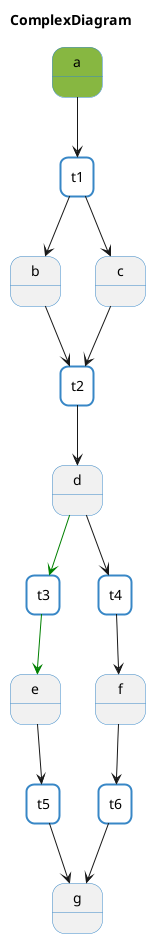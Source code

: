 @startuml
allow_mixing
title ComplexDiagram
skinparam titleBorderRoundCorner 15
skinparam titleBorderThickness 2
skinparam state {
    BackgroundColor<<initial>> #87b741
    BackgroundColor<<marked>> #3887C6
    BorderColor #3887C6
    BorderColor<<marked>> Black
    FontColor<<marked>> White
}
skinparam agent {
    BackgroundColor #ffffff
    BorderColor #3887C6
}
state "a" <<initial>>
state "b"
state "c"
state "d"
state "e"
state "f"
state "g"
agent "t1"
agent "t2"
agent "t3"
agent "t4"
agent "t5"
agent "t6"
"a" --> "t1"
"t1" --> "b"
"t1" --> "c"
"b" --> "t2"
"t2" --> "d"
"c" --> "t2"
"d" -[#Green]-> "t3"
"t3" -[#Green]-> "e"
"d" --> "t4"
"t4" --> "f"
"e" --> "t5"
"t5" --> "g"
"f" --> "t6"
"t6" --> "g"
@enduml
